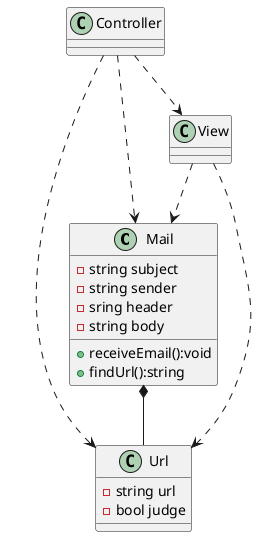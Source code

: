 @startuml spam_mail_report_tool
class Mail{
    - string subject
    - string sender
    - sring header
    - string body
    + receiveEmail():void
    + findUrl():string
}

class Url {
    - string url
    - bool judge
}

class Controller{

}

class View{
    
}

Mail *-- Url

Controller ..> Mail
Controller ..> Url
Controller ..> View

View ..> Url
View ..> Mail

@enduml